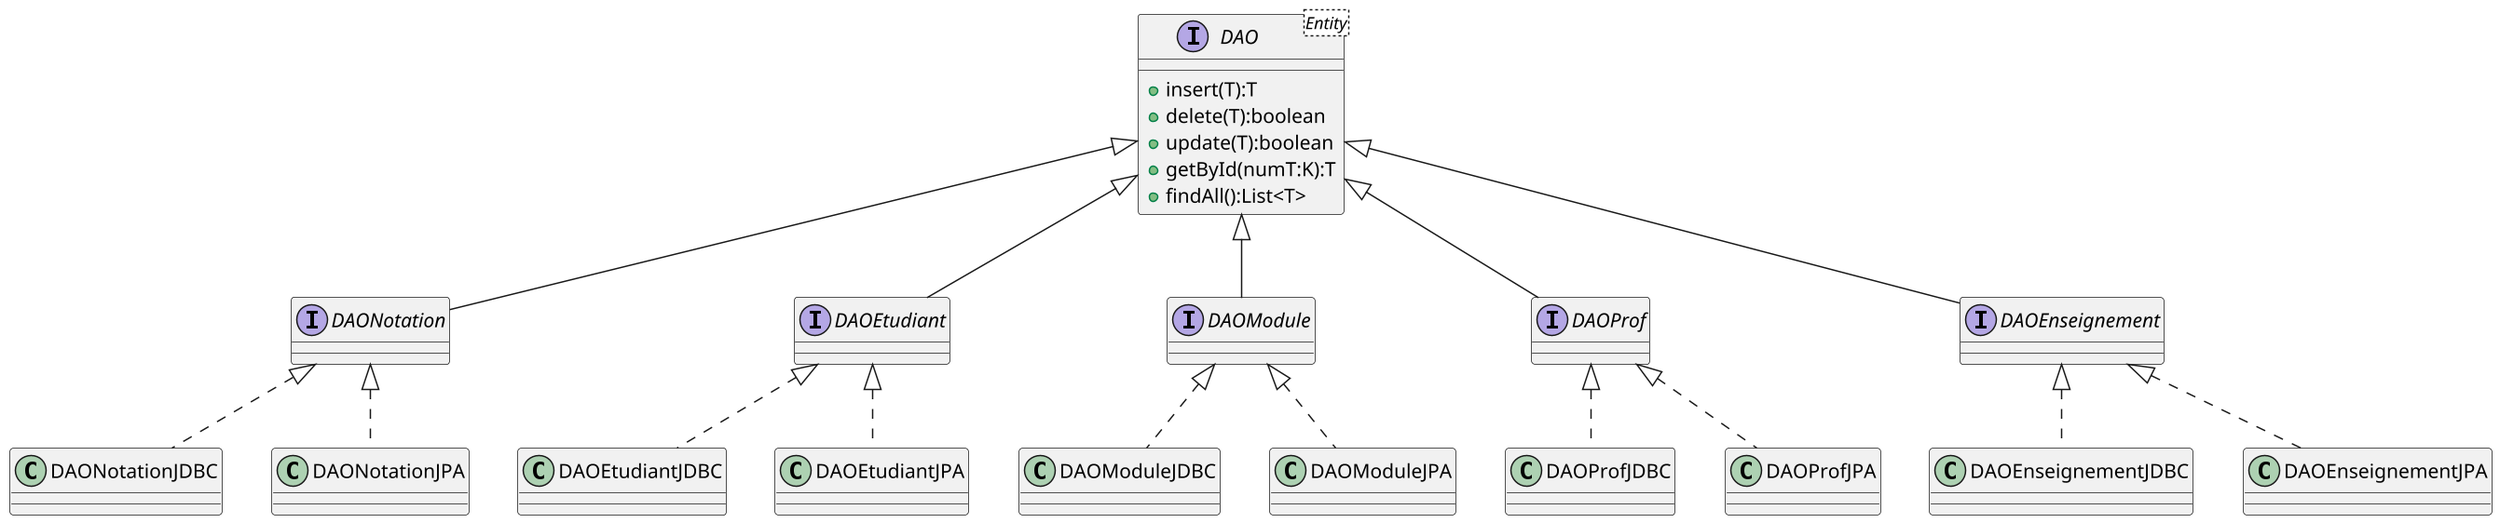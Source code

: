 @startuml
scale 1.5

interface DAO<Entity>{
+insert(T):T
+delete(T):boolean
+update(T):boolean
+getById(numT:K):T
+findAll():List<T>
}

interface DAONotation

interface DAOEtudiant

interface DAOModule

interface DAOProf

interface DAOEnseignement

DAO <|-- DAONotation
DAO <|-- DAOEtudiant
DAO <|-- DAOModule
DAO <|-- DAOProf
DAO <|-- DAOEnseignement

DAONotation <|.. DAONotationJDBC
DAOEtudiant <|.. DAOEtudiantJDBC
DAOModule <|.. DAOModuleJDBC
DAOProf <|.. DAOProfJDBC
DAOEnseignement <|.. DAOEnseignementJDBC

DAONotation <|.. DAONotationJPA
DAOEtudiant <|.. DAOEtudiantJPA
DAOModule <|.. DAOModuleJPA
DAOProf <|.. DAOProfJPA
DAOEnseignement <|.. DAOEnseignementJPA
@enduml